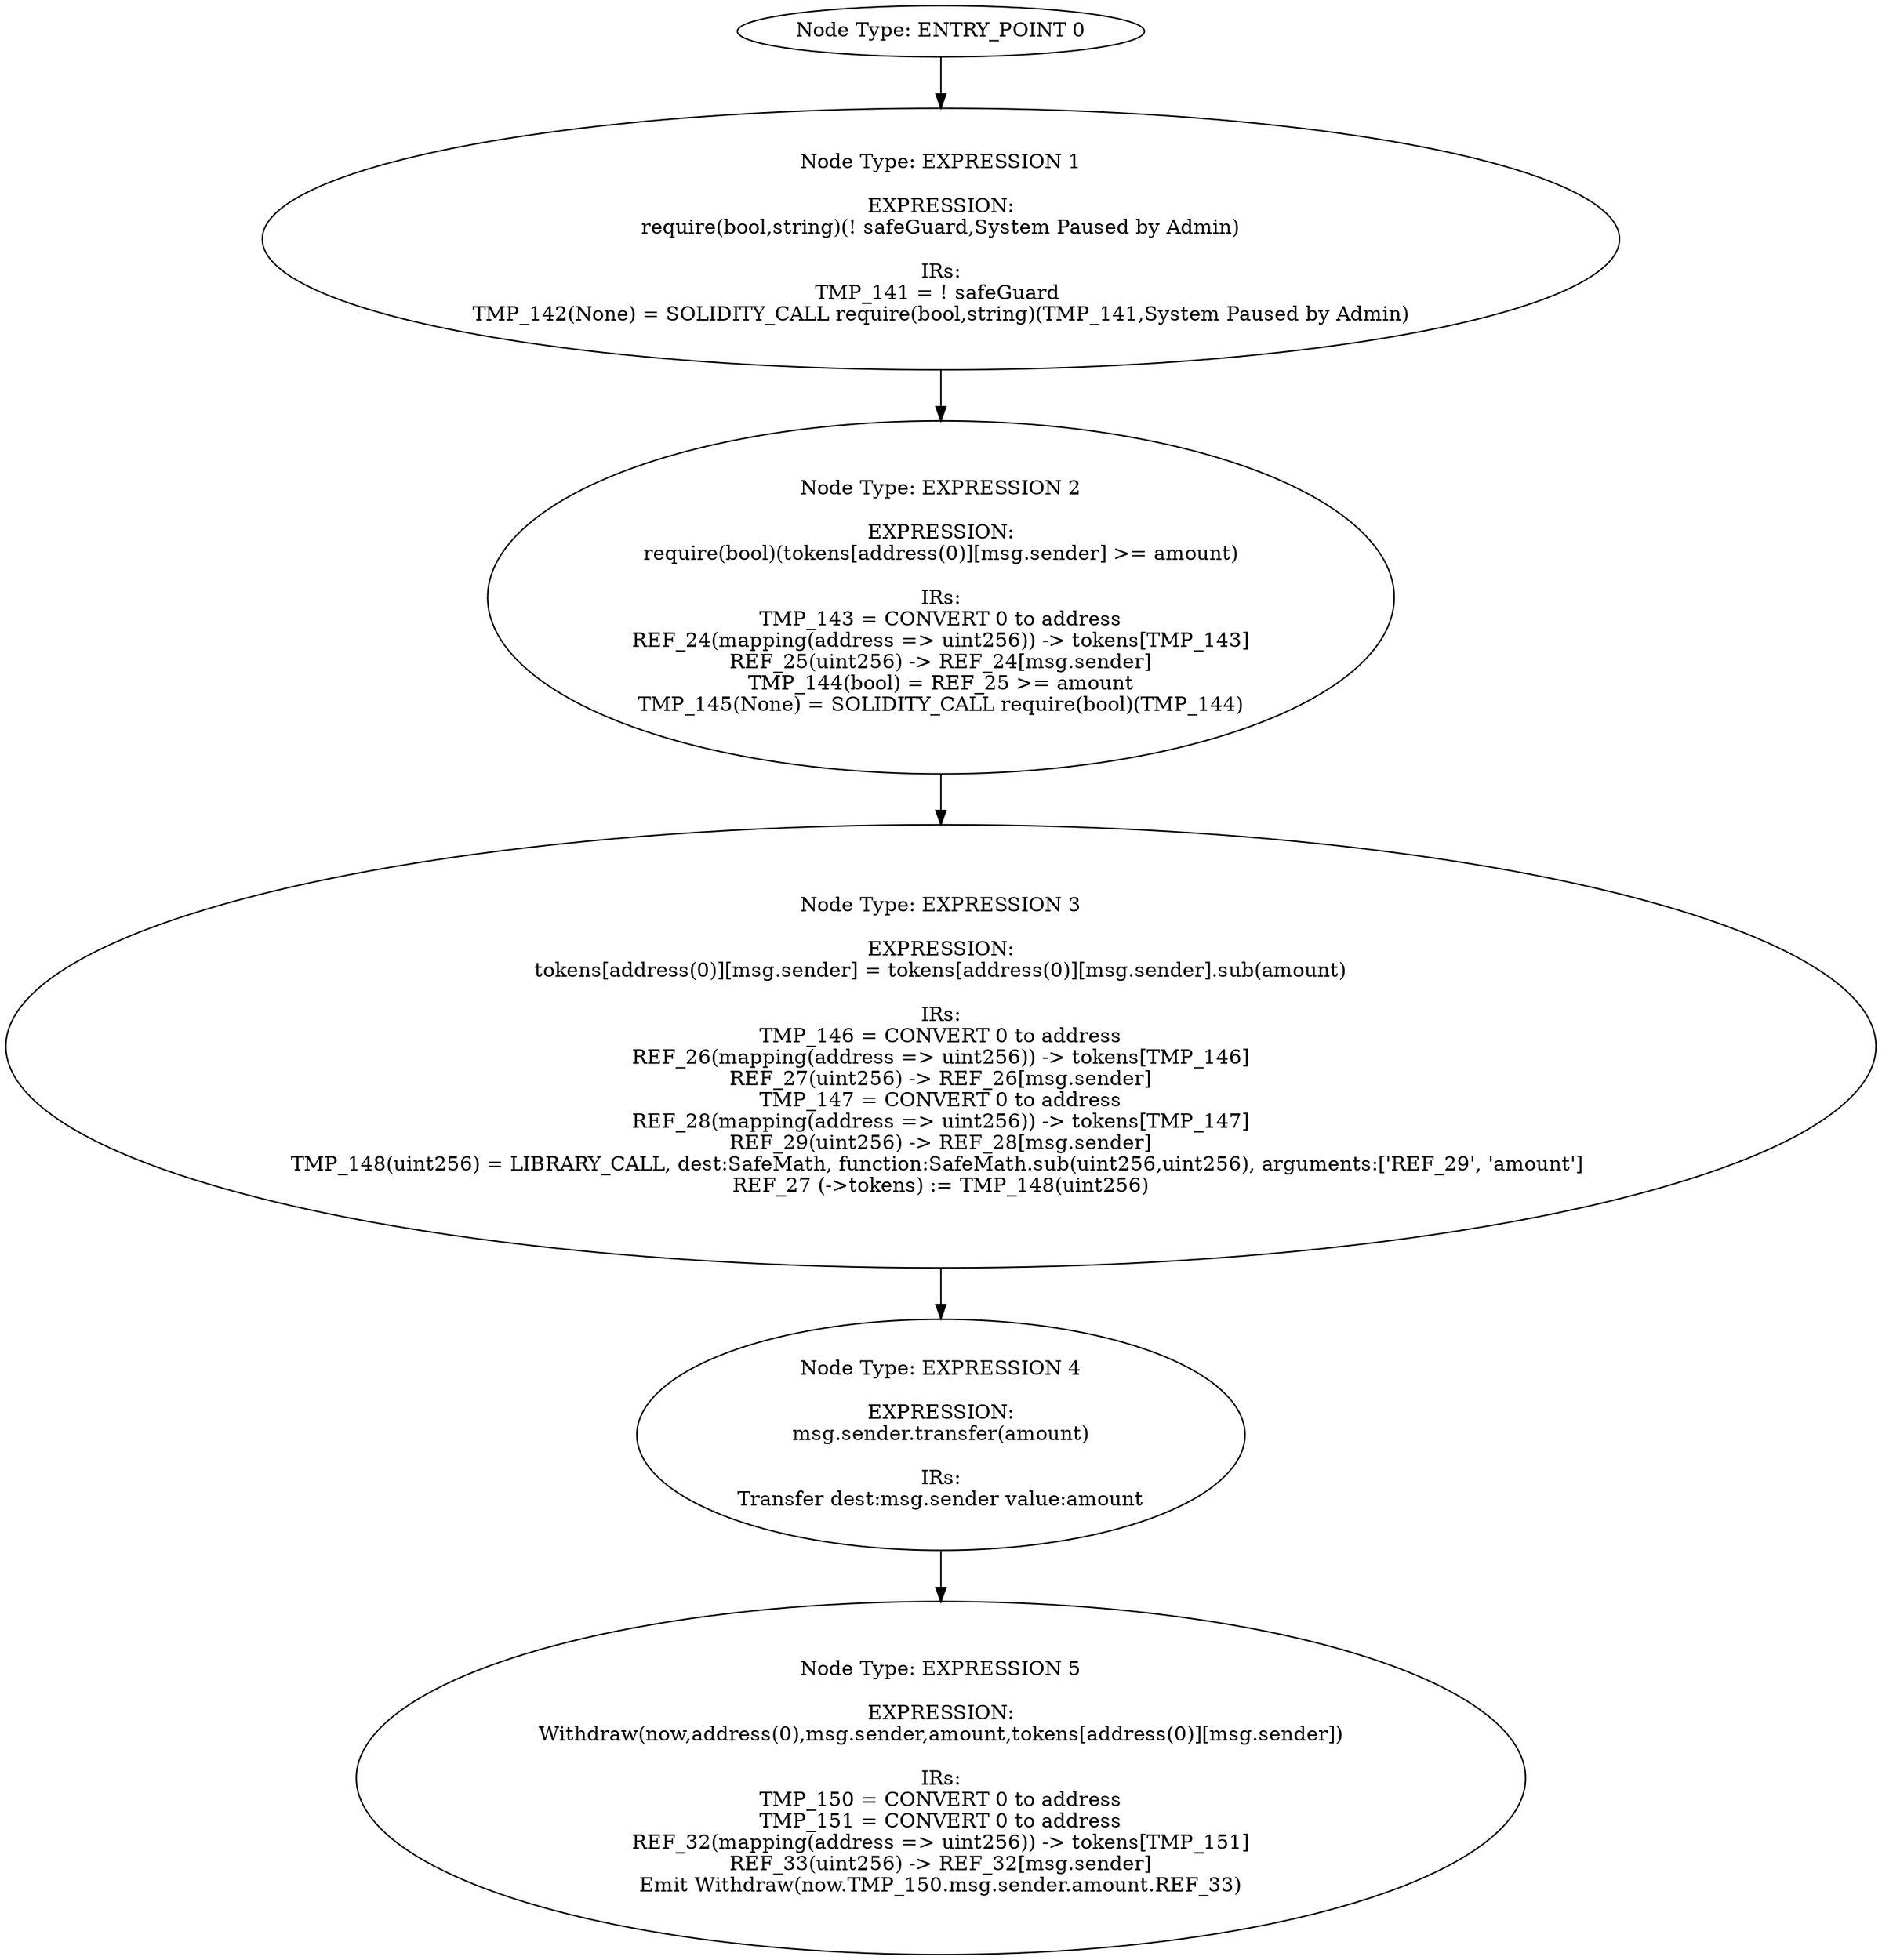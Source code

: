 digraph{
0[label="Node Type: ENTRY_POINT 0
"];
0->1;
1[label="Node Type: EXPRESSION 1

EXPRESSION:
require(bool,string)(! safeGuard,System Paused by Admin)

IRs:
TMP_141 = ! safeGuard 
TMP_142(None) = SOLIDITY_CALL require(bool,string)(TMP_141,System Paused by Admin)"];
1->2;
2[label="Node Type: EXPRESSION 2

EXPRESSION:
require(bool)(tokens[address(0)][msg.sender] >= amount)

IRs:
TMP_143 = CONVERT 0 to address
REF_24(mapping(address => uint256)) -> tokens[TMP_143]
REF_25(uint256) -> REF_24[msg.sender]
TMP_144(bool) = REF_25 >= amount
TMP_145(None) = SOLIDITY_CALL require(bool)(TMP_144)"];
2->3;
3[label="Node Type: EXPRESSION 3

EXPRESSION:
tokens[address(0)][msg.sender] = tokens[address(0)][msg.sender].sub(amount)

IRs:
TMP_146 = CONVERT 0 to address
REF_26(mapping(address => uint256)) -> tokens[TMP_146]
REF_27(uint256) -> REF_26[msg.sender]
TMP_147 = CONVERT 0 to address
REF_28(mapping(address => uint256)) -> tokens[TMP_147]
REF_29(uint256) -> REF_28[msg.sender]
TMP_148(uint256) = LIBRARY_CALL, dest:SafeMath, function:SafeMath.sub(uint256,uint256), arguments:['REF_29', 'amount'] 
REF_27 (->tokens) := TMP_148(uint256)"];
3->4;
4[label="Node Type: EXPRESSION 4

EXPRESSION:
msg.sender.transfer(amount)

IRs:
Transfer dest:msg.sender value:amount"];
4->5;
5[label="Node Type: EXPRESSION 5

EXPRESSION:
Withdraw(now,address(0),msg.sender,amount,tokens[address(0)][msg.sender])

IRs:
TMP_150 = CONVERT 0 to address
TMP_151 = CONVERT 0 to address
REF_32(mapping(address => uint256)) -> tokens[TMP_151]
REF_33(uint256) -> REF_32[msg.sender]
Emit Withdraw(now.TMP_150.msg.sender.amount.REF_33)"];
}
